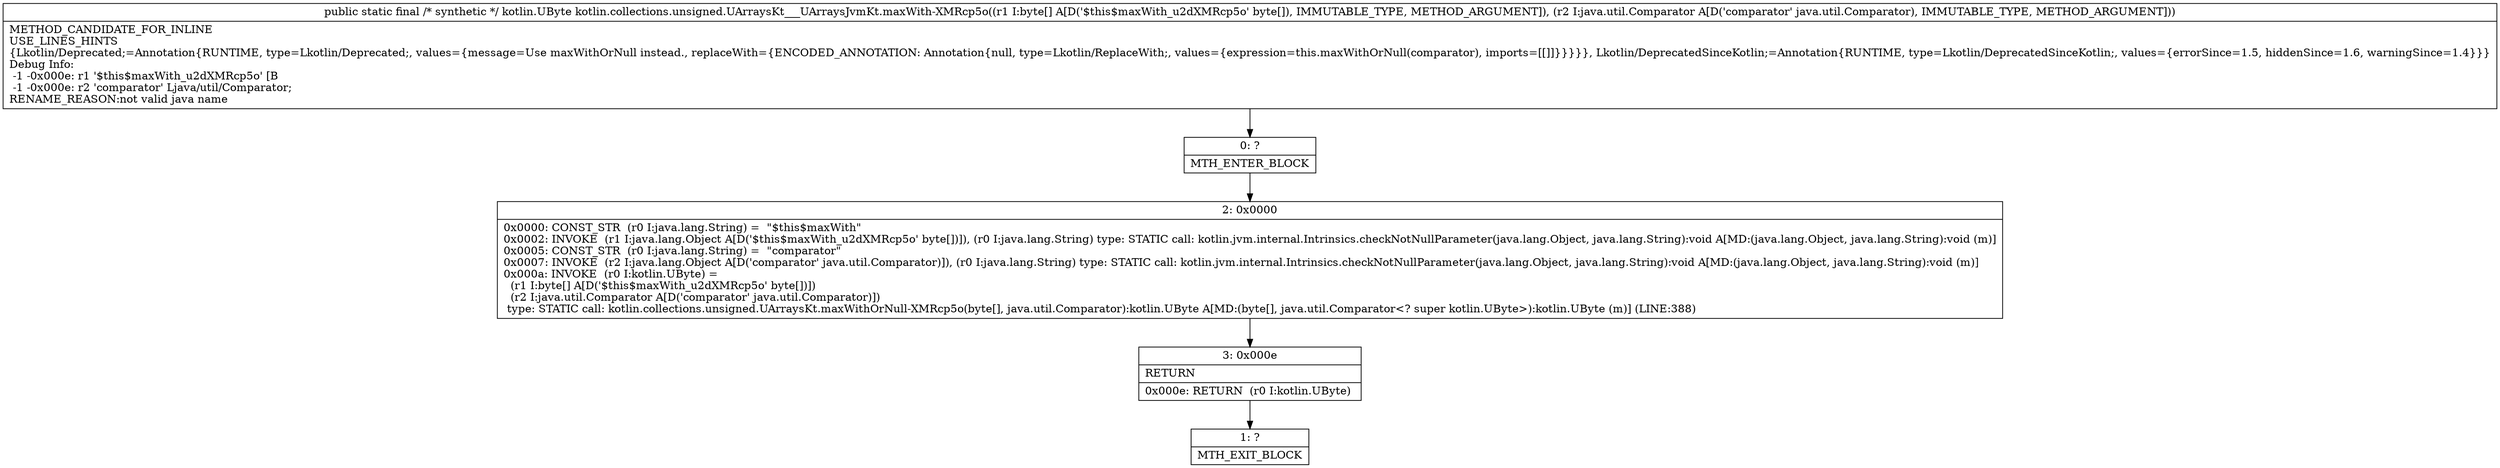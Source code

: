 digraph "CFG forkotlin.collections.unsigned.UArraysKt___UArraysJvmKt.maxWith\-XMRcp5o([BLjava\/util\/Comparator;)Lkotlin\/UByte;" {
Node_0 [shape=record,label="{0\:\ ?|MTH_ENTER_BLOCK\l}"];
Node_2 [shape=record,label="{2\:\ 0x0000|0x0000: CONST_STR  (r0 I:java.lang.String) =  \"$this$maxWith\" \l0x0002: INVOKE  (r1 I:java.lang.Object A[D('$this$maxWith_u2dXMRcp5o' byte[])]), (r0 I:java.lang.String) type: STATIC call: kotlin.jvm.internal.Intrinsics.checkNotNullParameter(java.lang.Object, java.lang.String):void A[MD:(java.lang.Object, java.lang.String):void (m)]\l0x0005: CONST_STR  (r0 I:java.lang.String) =  \"comparator\" \l0x0007: INVOKE  (r2 I:java.lang.Object A[D('comparator' java.util.Comparator)]), (r0 I:java.lang.String) type: STATIC call: kotlin.jvm.internal.Intrinsics.checkNotNullParameter(java.lang.Object, java.lang.String):void A[MD:(java.lang.Object, java.lang.String):void (m)]\l0x000a: INVOKE  (r0 I:kotlin.UByte) = \l  (r1 I:byte[] A[D('$this$maxWith_u2dXMRcp5o' byte[])])\l  (r2 I:java.util.Comparator A[D('comparator' java.util.Comparator)])\l type: STATIC call: kotlin.collections.unsigned.UArraysKt.maxWithOrNull\-XMRcp5o(byte[], java.util.Comparator):kotlin.UByte A[MD:(byte[], java.util.Comparator\<? super kotlin.UByte\>):kotlin.UByte (m)] (LINE:388)\l}"];
Node_3 [shape=record,label="{3\:\ 0x000e|RETURN\l|0x000e: RETURN  (r0 I:kotlin.UByte) \l}"];
Node_1 [shape=record,label="{1\:\ ?|MTH_EXIT_BLOCK\l}"];
MethodNode[shape=record,label="{public static final \/* synthetic *\/ kotlin.UByte kotlin.collections.unsigned.UArraysKt___UArraysJvmKt.maxWith\-XMRcp5o((r1 I:byte[] A[D('$this$maxWith_u2dXMRcp5o' byte[]), IMMUTABLE_TYPE, METHOD_ARGUMENT]), (r2 I:java.util.Comparator A[D('comparator' java.util.Comparator), IMMUTABLE_TYPE, METHOD_ARGUMENT]))  | METHOD_CANDIDATE_FOR_INLINE\lUSE_LINES_HINTS\l\{Lkotlin\/Deprecated;=Annotation\{RUNTIME, type=Lkotlin\/Deprecated;, values=\{message=Use maxWithOrNull instead., replaceWith=\{ENCODED_ANNOTATION: Annotation\{null, type=Lkotlin\/ReplaceWith;, values=\{expression=this.maxWithOrNull(comparator), imports=[[]]\}\}\}\}\}, Lkotlin\/DeprecatedSinceKotlin;=Annotation\{RUNTIME, type=Lkotlin\/DeprecatedSinceKotlin;, values=\{errorSince=1.5, hiddenSince=1.6, warningSince=1.4\}\}\}\lDebug Info:\l  \-1 \-0x000e: r1 '$this$maxWith_u2dXMRcp5o' [B\l  \-1 \-0x000e: r2 'comparator' Ljava\/util\/Comparator;\lRENAME_REASON:not valid java name\l}"];
MethodNode -> Node_0;Node_0 -> Node_2;
Node_2 -> Node_3;
Node_3 -> Node_1;
}

